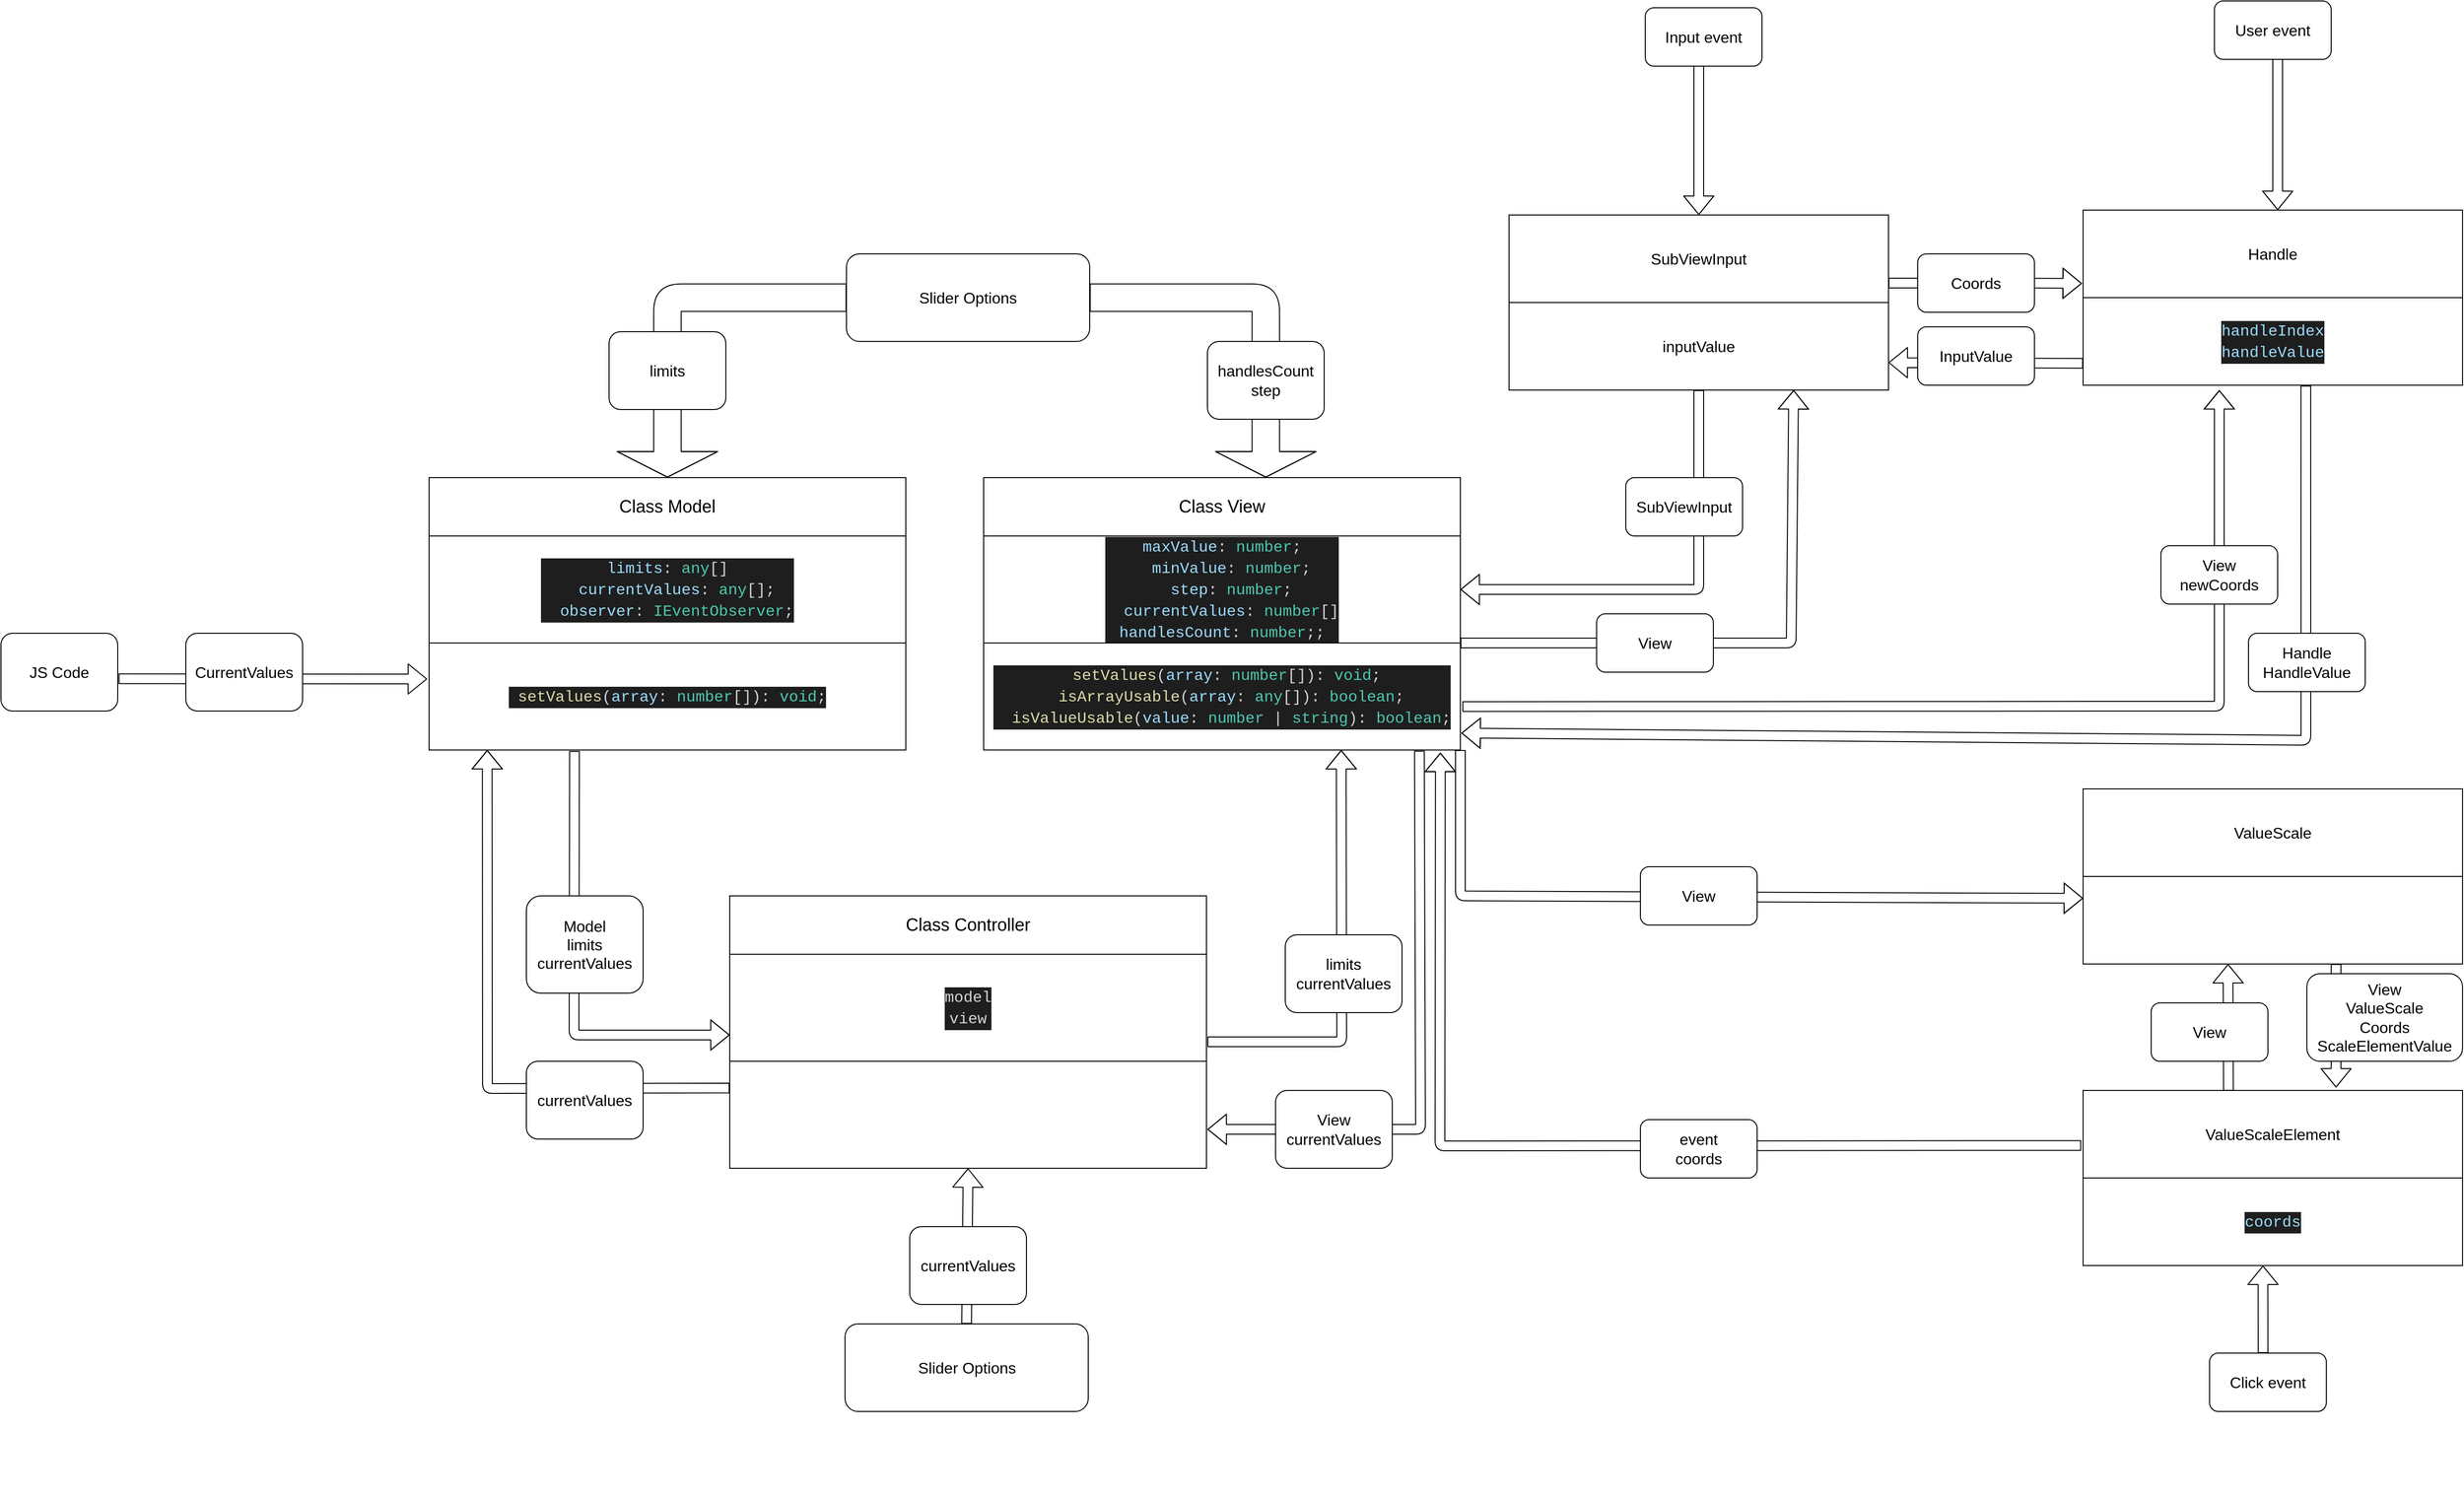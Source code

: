 <mxfile version="13.9.7" type="github">
  <diagram id="5wQzYxydKEOC3ahy65lJ" name="Page-1">
    <mxGraphModel dx="2952" dy="1886" grid="1" gridSize="10" guides="1" tooltips="1" connect="1" arrows="1" fold="1" page="1" pageScale="1" pageWidth="1169" pageHeight="827" math="0" shadow="0">
      <root>
        <mxCell id="0" />
        <mxCell id="1" parent="0" />
        <mxCell id="sjDXP3Ap3wnKVjKPCmEn-9" value="" style="group" parent="1" vertex="1" connectable="0">
          <mxGeometry x="30" y="40" width="490" height="280" as="geometry" />
        </mxCell>
        <mxCell id="sjDXP3Ap3wnKVjKPCmEn-6" value="&lt;font style=&quot;font-size: 18px&quot;&gt;Class Model&lt;/font&gt;" style="rounded=0;whiteSpace=wrap;html=1;" parent="sjDXP3Ap3wnKVjKPCmEn-9" vertex="1">
          <mxGeometry width="490" height="60" as="geometry" />
        </mxCell>
        <mxCell id="sjDXP3Ap3wnKVjKPCmEn-7" value="&lt;div style=&quot;color: rgb(212 , 212 , 212) ; background-color: rgb(30 , 30 , 30) ; font-family: &amp;#34;consolas&amp;#34; , &amp;#34;courier new&amp;#34; , monospace ; font-size: 16px ; line-height: 22px&quot;&gt;&lt;div&gt;&lt;span style=&quot;color: #9cdcfe&quot;&gt;limits&lt;/span&gt;:&amp;nbsp;&lt;span style=&quot;color: #4ec9b0&quot;&gt;any&lt;/span&gt;[]&lt;/div&gt;&lt;div&gt;&amp;nbsp;&amp;nbsp;&lt;span style=&quot;color: #9cdcfe&quot;&gt;currentValues&lt;/span&gt;:&amp;nbsp;&lt;span style=&quot;color: #4ec9b0&quot;&gt;any&lt;/span&gt;[];&lt;/div&gt;&lt;div&gt;&amp;nbsp;&amp;nbsp;&lt;span style=&quot;color: #9cdcfe&quot;&gt;observer&lt;/span&gt;:&amp;nbsp;&lt;span style=&quot;color: #4ec9b0&quot;&gt;IEventObserver&lt;/span&gt;;&lt;/div&gt;&lt;/div&gt;" style="rounded=0;whiteSpace=wrap;html=1;" parent="sjDXP3Ap3wnKVjKPCmEn-9" vertex="1">
          <mxGeometry y="60" width="490" height="110" as="geometry" />
        </mxCell>
        <mxCell id="sjDXP3Ap3wnKVjKPCmEn-8" value="&lt;div style=&quot;color: rgb(212 , 212 , 212) ; background-color: rgb(30 , 30 , 30) ; font-family: &amp;#34;consolas&amp;#34; , &amp;#34;courier new&amp;#34; , monospace ; font-size: 16px ; line-height: 22px&quot;&gt;&lt;div&gt;&amp;nbsp;&lt;span style=&quot;color: #dcdcaa&quot;&gt;setValues&lt;/span&gt;(&lt;span style=&quot;color: #9cdcfe&quot;&gt;array&lt;/span&gt;:&amp;nbsp;&lt;span style=&quot;color: #4ec9b0&quot;&gt;number&lt;/span&gt;[]):&amp;nbsp;&lt;span style=&quot;color: #4ec9b0&quot;&gt;void&lt;/span&gt;;&lt;/div&gt;&lt;/div&gt;" style="rounded=0;whiteSpace=wrap;html=1;" parent="sjDXP3Ap3wnKVjKPCmEn-9" vertex="1">
          <mxGeometry y="170" width="490" height="110" as="geometry" />
        </mxCell>
        <mxCell id="sjDXP3Ap3wnKVjKPCmEn-36" value="" style="group" parent="1" vertex="1" connectable="0">
          <mxGeometry x="600" y="40" width="490" height="280" as="geometry" />
        </mxCell>
        <mxCell id="sjDXP3Ap3wnKVjKPCmEn-10" value="&lt;font style=&quot;font-size: 18px&quot;&gt;Class View&lt;/font&gt;" style="rounded=0;whiteSpace=wrap;html=1;" parent="sjDXP3Ap3wnKVjKPCmEn-36" vertex="1">
          <mxGeometry width="490" height="60" as="geometry" />
        </mxCell>
        <mxCell id="sjDXP3Ap3wnKVjKPCmEn-11" value="&lt;div style=&quot;color: rgb(212 , 212 , 212) ; background-color: rgb(30 , 30 , 30) ; font-family: &amp;#34;consolas&amp;#34; , &amp;#34;courier new&amp;#34; , monospace ; font-size: 16px ; line-height: 22px&quot;&gt;&lt;div style=&quot;font-family: &amp;#34;consolas&amp;#34; , &amp;#34;courier new&amp;#34; , monospace ; line-height: 22px&quot;&gt;&lt;div&gt;&lt;span style=&quot;color: #9cdcfe&quot;&gt;maxValue&lt;/span&gt;:&amp;nbsp;&lt;span style=&quot;color: #4ec9b0&quot;&gt;number&lt;/span&gt;;&lt;/div&gt;&lt;div&gt;&amp;nbsp;&amp;nbsp;&lt;span style=&quot;color: #9cdcfe&quot;&gt;minValue&lt;/span&gt;:&amp;nbsp;&lt;span style=&quot;color: #4ec9b0&quot;&gt;number&lt;/span&gt;;&lt;/div&gt;&lt;div&gt;&amp;nbsp;&amp;nbsp;&lt;span style=&quot;color: #9cdcfe&quot;&gt;step&lt;/span&gt;:&amp;nbsp;&lt;span style=&quot;color: #4ec9b0&quot;&gt;number&lt;/span&gt;;&lt;/div&gt;&lt;div&gt;&amp;nbsp;&amp;nbsp;&lt;span style=&quot;color: #9cdcfe&quot;&gt;currentValues&lt;/span&gt;:&amp;nbsp;&lt;span style=&quot;color: #4ec9b0&quot;&gt;number&lt;/span&gt;[]&lt;/div&gt;&lt;div&gt;&lt;span style=&quot;color: rgb(156 , 220 , 254)&quot;&gt;handlesCount&lt;/span&gt;&lt;span&gt;:&amp;nbsp;&lt;/span&gt;&lt;span style=&quot;color: rgb(78 , 201 , 176)&quot;&gt;number&lt;/span&gt;&lt;span&gt;;&lt;/span&gt;;&lt;/div&gt;&lt;/div&gt;&lt;/div&gt;" style="rounded=0;whiteSpace=wrap;html=1;" parent="sjDXP3Ap3wnKVjKPCmEn-36" vertex="1">
          <mxGeometry y="60" width="490" height="110" as="geometry" />
        </mxCell>
        <mxCell id="sjDXP3Ap3wnKVjKPCmEn-12" value="&lt;div style=&quot;color: rgb(212 , 212 , 212) ; background-color: rgb(30 , 30 , 30) ; font-family: &amp;#34;consolas&amp;#34; , &amp;#34;courier new&amp;#34; , monospace ; font-size: 16px ; line-height: 22px&quot;&gt;&lt;div&gt;&amp;nbsp;&lt;span style=&quot;color: #dcdcaa&quot;&gt;setValues&lt;/span&gt;(&lt;span style=&quot;color: #9cdcfe&quot;&gt;array&lt;/span&gt;:&amp;nbsp;&lt;span style=&quot;color: #4ec9b0&quot;&gt;number&lt;/span&gt;[]):&amp;nbsp;&lt;span style=&quot;color: #4ec9b0&quot;&gt;void&lt;/span&gt;;&lt;/div&gt;&lt;div&gt;&amp;nbsp;&amp;nbsp;&lt;span style=&quot;color: #dcdcaa&quot;&gt;isArrayUsable&lt;/span&gt;(&lt;span style=&quot;color: #9cdcfe&quot;&gt;array&lt;/span&gt;:&amp;nbsp;&lt;span style=&quot;color: #4ec9b0&quot;&gt;any&lt;/span&gt;[]):&amp;nbsp;&lt;span style=&quot;color: #4ec9b0&quot;&gt;boolean&lt;/span&gt;;&lt;/div&gt;&lt;div&gt;&amp;nbsp;&amp;nbsp;&lt;span style=&quot;color: #dcdcaa&quot;&gt;isValueUsable&lt;/span&gt;(&lt;span style=&quot;color: #9cdcfe&quot;&gt;value&lt;/span&gt;:&amp;nbsp;&lt;span style=&quot;color: #4ec9b0&quot;&gt;number&lt;/span&gt;&amp;nbsp;|&amp;nbsp;&lt;span style=&quot;color: #4ec9b0&quot;&gt;string&lt;/span&gt;):&amp;nbsp;&lt;span style=&quot;color: #4ec9b0&quot;&gt;boolean&lt;/span&gt;;&lt;/div&gt;&lt;/div&gt;" style="rounded=0;whiteSpace=wrap;html=1;" parent="sjDXP3Ap3wnKVjKPCmEn-36" vertex="1">
          <mxGeometry y="170" width="490" height="110" as="geometry" />
        </mxCell>
        <mxCell id="sjDXP3Ap3wnKVjKPCmEn-37" value="" style="group" parent="1" vertex="1" connectable="0">
          <mxGeometry x="339" y="470" width="490" height="280" as="geometry" />
        </mxCell>
        <mxCell id="sjDXP3Ap3wnKVjKPCmEn-38" value="&lt;font style=&quot;font-size: 18px&quot;&gt;Class Controller&lt;/font&gt;" style="rounded=0;whiteSpace=wrap;html=1;" parent="sjDXP3Ap3wnKVjKPCmEn-37" vertex="1">
          <mxGeometry width="490" height="60" as="geometry" />
        </mxCell>
        <mxCell id="sjDXP3Ap3wnKVjKPCmEn-39" value="&lt;div style=&quot;color: rgb(212 , 212 , 212) ; background-color: rgb(30 , 30 , 30) ; font-family: &amp;#34;consolas&amp;#34; , &amp;#34;courier new&amp;#34; , monospace ; font-size: 16px ; line-height: 22px&quot;&gt;&lt;div style=&quot;font-family: &amp;#34;consolas&amp;#34; , &amp;#34;courier new&amp;#34; , monospace ; line-height: 22px&quot;&gt;model&lt;/div&gt;&lt;div style=&quot;font-family: &amp;#34;consolas&amp;#34; , &amp;#34;courier new&amp;#34; , monospace ; line-height: 22px&quot;&gt;view&lt;/div&gt;&lt;/div&gt;" style="rounded=0;whiteSpace=wrap;html=1;" parent="sjDXP3Ap3wnKVjKPCmEn-37" vertex="1">
          <mxGeometry y="60" width="490" height="110" as="geometry" />
        </mxCell>
        <mxCell id="sjDXP3Ap3wnKVjKPCmEn-40" value="&lt;div style=&quot;color: rgb(212 , 212 , 212) ; background-color: rgb(30 , 30 , 30) ; font-family: &amp;#34;consolas&amp;#34; , &amp;#34;courier new&amp;#34; , monospace ; font-size: 16px ; line-height: 22px&quot;&gt;&lt;br&gt;&lt;/div&gt;" style="rounded=0;whiteSpace=wrap;html=1;" parent="sjDXP3Ap3wnKVjKPCmEn-37" vertex="1">
          <mxGeometry y="170" width="490" height="110" as="geometry" />
        </mxCell>
        <mxCell id="sjDXP3Ap3wnKVjKPCmEn-21" value="Slider Options" style="rounded=1;whiteSpace=wrap;html=1;fontSize=16;" parent="1" vertex="1">
          <mxGeometry x="459" y="-190" width="250" height="90" as="geometry" />
        </mxCell>
        <mxCell id="sjDXP3Ap3wnKVjKPCmEn-22" value="" style="shape=flexArrow;endArrow=classic;html=1;fontSize=16;exitX=0;exitY=0.5;exitDx=0;exitDy=0;endWidth=74.118;endSize=8.424;width=28.235;" parent="1" source="sjDXP3Ap3wnKVjKPCmEn-21" target="sjDXP3Ap3wnKVjKPCmEn-6" edge="1">
          <mxGeometry x="280" y="-40" width="50" height="50" as="geometry">
            <mxPoint x="345" y="30" as="sourcePoint" />
            <mxPoint x="275" y="-20" as="targetPoint" />
            <Array as="points">
              <mxPoint x="275" y="-145" />
            </Array>
          </mxGeometry>
        </mxCell>
        <mxCell id="sjDXP3Ap3wnKVjKPCmEn-23" value="limits" style="rounded=1;whiteSpace=wrap;html=1;fontSize=16;" parent="1" vertex="1">
          <mxGeometry x="215" y="-110" width="120" height="80" as="geometry" />
        </mxCell>
        <mxCell id="sjDXP3Ap3wnKVjKPCmEn-26" value="" style="shape=flexArrow;endArrow=classic;html=1;fontSize=16;exitX=1;exitY=0.5;exitDx=0;exitDy=0;endWidth=74.118;endSize=8.424;width=28.235;" parent="1" source="sjDXP3Ap3wnKVjKPCmEn-21" edge="1">
          <mxGeometry x="280" y="-40" width="50" height="50" as="geometry">
            <mxPoint x="1029.88" y="5.0" as="sourcePoint" />
            <mxPoint x="890" y="40" as="targetPoint" />
            <Array as="points">
              <mxPoint x="890" y="-145" />
            </Array>
          </mxGeometry>
        </mxCell>
        <mxCell id="sjDXP3Ap3wnKVjKPCmEn-27" value="handlesCount&lt;br&gt;step" style="rounded=1;whiteSpace=wrap;html=1;fontSize=16;" parent="1" vertex="1">
          <mxGeometry x="830" y="-100" width="120" height="80" as="geometry" />
        </mxCell>
        <mxCell id="sjDXP3Ap3wnKVjKPCmEn-30" value="" style="group" parent="1" vertex="1" connectable="0">
          <mxGeometry x="262.5" y="910" width="675" height="179" as="geometry" />
        </mxCell>
        <mxCell id="sjDXP3Ap3wnKVjKPCmEn-31" value="Slider Options" style="rounded=1;whiteSpace=wrap;html=1;fontSize=16;" parent="sjDXP3Ap3wnKVjKPCmEn-30" vertex="1">
          <mxGeometry x="195" width="250" height="90" as="geometry" />
        </mxCell>
        <mxCell id="sjDXP3Ap3wnKVjKPCmEn-41" value="" style="shape=flexArrow;endArrow=classic;html=1;fontSize=16;entryX=0.5;entryY=1;entryDx=0;entryDy=0;exitX=0.5;exitY=0;exitDx=0;exitDy=0;" parent="1" source="sjDXP3Ap3wnKVjKPCmEn-31" target="sjDXP3Ap3wnKVjKPCmEn-40" edge="1">
          <mxGeometry width="50" height="50" relative="1" as="geometry">
            <mxPoint x="610" y="880" as="sourcePoint" />
            <mxPoint x="660" y="830" as="targetPoint" />
          </mxGeometry>
        </mxCell>
        <mxCell id="sjDXP3Ap3wnKVjKPCmEn-33" value="currentValues" style="rounded=1;whiteSpace=wrap;html=1;fontSize=16;" parent="1" vertex="1">
          <mxGeometry x="524" y="810" width="120" height="80" as="geometry" />
        </mxCell>
        <mxCell id="sjDXP3Ap3wnKVjKPCmEn-44" value="" style="shape=flexArrow;endArrow=classic;html=1;fontSize=16;exitX=0.305;exitY=1.009;exitDx=0;exitDy=0;exitPerimeter=0;" parent="1" source="sjDXP3Ap3wnKVjKPCmEn-8" edge="1">
          <mxGeometry width="50" height="50" relative="1" as="geometry">
            <mxPoint x="610" y="500" as="sourcePoint" />
            <mxPoint x="339" y="613" as="targetPoint" />
            <Array as="points">
              <mxPoint x="179" y="613" />
            </Array>
          </mxGeometry>
        </mxCell>
        <mxCell id="sjDXP3Ap3wnKVjKPCmEn-45" value="Model&lt;br&gt;limits&lt;br&gt;currentValues" style="rounded=1;whiteSpace=wrap;html=1;fontSize=16;" parent="1" vertex="1">
          <mxGeometry x="130" y="470" width="120" height="100" as="geometry" />
        </mxCell>
        <mxCell id="sjDXP3Ap3wnKVjKPCmEn-46" value="" style="shape=flexArrow;endArrow=classic;html=1;fontSize=16;exitX=0;exitY=0.25;exitDx=0;exitDy=0;entryX=0.122;entryY=1;entryDx=0;entryDy=0;entryPerimeter=0;" parent="1" source="sjDXP3Ap3wnKVjKPCmEn-40" target="sjDXP3Ap3wnKVjKPCmEn-8" edge="1">
          <mxGeometry width="50" height="50" relative="1" as="geometry">
            <mxPoint x="50" y="630" as="sourcePoint" />
            <mxPoint x="100" y="580" as="targetPoint" />
            <Array as="points">
              <mxPoint x="90" y="668" />
            </Array>
          </mxGeometry>
        </mxCell>
        <mxCell id="sjDXP3Ap3wnKVjKPCmEn-47" value="" style="shape=flexArrow;endArrow=classic;html=1;fontSize=16;entryX=0.75;entryY=1;entryDx=0;entryDy=0;" parent="1" target="sjDXP3Ap3wnKVjKPCmEn-12" edge="1">
          <mxGeometry width="50" height="50" relative="1" as="geometry">
            <mxPoint x="830" y="620" as="sourcePoint" />
            <mxPoint x="890" y="570" as="targetPoint" />
            <Array as="points">
              <mxPoint x="968" y="620" />
            </Array>
          </mxGeometry>
        </mxCell>
        <mxCell id="sjDXP3Ap3wnKVjKPCmEn-48" value="limits&lt;br&gt;currentValues" style="rounded=1;whiteSpace=wrap;html=1;fontSize=16;" parent="1" vertex="1">
          <mxGeometry x="910" y="510" width="120" height="80" as="geometry" />
        </mxCell>
        <mxCell id="sjDXP3Ap3wnKVjKPCmEn-49" value="currentValues" style="rounded=1;whiteSpace=wrap;html=1;fontSize=16;" parent="1" vertex="1">
          <mxGeometry x="130" y="640" width="120" height="80" as="geometry" />
        </mxCell>
        <mxCell id="sjDXP3Ap3wnKVjKPCmEn-52" value="" style="shape=flexArrow;endArrow=classic;html=1;fontSize=16;" parent="1" target="sjDXP3Ap3wnKVjKPCmEn-51" edge="1">
          <mxGeometry width="50" height="50" relative="1" as="geometry">
            <mxPoint x="1335" y="-390" as="sourcePoint" />
            <mxPoint x="1230" y="-80" as="targetPoint" />
          </mxGeometry>
        </mxCell>
        <mxCell id="sjDXP3Ap3wnKVjKPCmEn-53" value="Input event" style="rounded=1;whiteSpace=wrap;html=1;fontSize=16;" parent="1" vertex="1">
          <mxGeometry x="1280" y="-443" width="120" height="60" as="geometry" />
        </mxCell>
        <mxCell id="sjDXP3Ap3wnKVjKPCmEn-55" value="" style="shape=flexArrow;endArrow=classic;html=1;fontSize=16;entryX=1;entryY=0.5;entryDx=0;entryDy=0;" parent="1" source="sjDXP3Ap3wnKVjKPCmEn-54" target="sjDXP3Ap3wnKVjKPCmEn-11" edge="1">
          <mxGeometry width="50" height="50" relative="1" as="geometry">
            <mxPoint x="1180" y="-30" as="sourcePoint" />
            <mxPoint x="1230" y="-80" as="targetPoint" />
            <Array as="points">
              <mxPoint x="1335" y="155" />
            </Array>
          </mxGeometry>
        </mxCell>
        <mxCell id="sjDXP3Ap3wnKVjKPCmEn-56" value="" style="group" parent="1" vertex="1" connectable="0">
          <mxGeometry x="1140" y="-230" width="390" height="180" as="geometry" />
        </mxCell>
        <mxCell id="sjDXP3Ap3wnKVjKPCmEn-51" value="SubViewInput" style="rounded=0;whiteSpace=wrap;html=1;fontSize=16;" parent="sjDXP3Ap3wnKVjKPCmEn-56" vertex="1">
          <mxGeometry width="390" height="90" as="geometry" />
        </mxCell>
        <mxCell id="sjDXP3Ap3wnKVjKPCmEn-54" value="inputValue" style="rounded=0;whiteSpace=wrap;html=1;fontSize=16;" parent="sjDXP3Ap3wnKVjKPCmEn-56" vertex="1">
          <mxGeometry y="90" width="390" height="90" as="geometry" />
        </mxCell>
        <mxCell id="sjDXP3Ap3wnKVjKPCmEn-57" value="SubViewInput" style="rounded=1;whiteSpace=wrap;html=1;fontSize=16;" parent="1" vertex="1">
          <mxGeometry x="1260" y="40" width="120" height="60" as="geometry" />
        </mxCell>
        <mxCell id="6tYAR01G5xGM3bpXYtFP-1" value="" style="shape=flexArrow;endArrow=classic;html=1;exitX=1;exitY=0;exitDx=0;exitDy=0;entryX=0.75;entryY=1;entryDx=0;entryDy=0;" edge="1" parent="1" source="sjDXP3Ap3wnKVjKPCmEn-12" target="sjDXP3Ap3wnKVjKPCmEn-54">
          <mxGeometry width="50" height="50" relative="1" as="geometry">
            <mxPoint x="1220" y="100" as="sourcePoint" />
            <mxPoint x="1270" y="50" as="targetPoint" />
            <Array as="points">
              <mxPoint x="1430" y="210" />
            </Array>
          </mxGeometry>
        </mxCell>
        <mxCell id="6tYAR01G5xGM3bpXYtFP-2" value="View" style="rounded=1;whiteSpace=wrap;html=1;fontSize=16;" vertex="1" parent="1">
          <mxGeometry x="1230" y="180" width="120" height="60" as="geometry" />
        </mxCell>
        <mxCell id="6tYAR01G5xGM3bpXYtFP-3" value="" style="group" vertex="1" connectable="0" parent="1">
          <mxGeometry x="1730" y="-235" width="390" height="180" as="geometry" />
        </mxCell>
        <mxCell id="6tYAR01G5xGM3bpXYtFP-4" value="Handle" style="rounded=0;whiteSpace=wrap;html=1;fontSize=16;" vertex="1" parent="6tYAR01G5xGM3bpXYtFP-3">
          <mxGeometry width="390" height="90" as="geometry" />
        </mxCell>
        <mxCell id="6tYAR01G5xGM3bpXYtFP-5" value="&lt;div style=&quot;color: rgb(212 , 212 , 212) ; background-color: rgb(30 , 30 , 30) ; font-family: &amp;#34;consolas&amp;#34; , &amp;#34;courier new&amp;#34; , monospace ; line-height: 22px&quot;&gt;&lt;span style=&quot;color: #9cdcfe&quot;&gt;handleIndex&lt;/span&gt;&lt;/div&gt;&lt;div style=&quot;color: rgb(212 , 212 , 212) ; background-color: rgb(30 , 30 , 30) ; font-family: &amp;#34;consolas&amp;#34; , &amp;#34;courier new&amp;#34; , monospace ; line-height: 22px&quot;&gt;&lt;div style=&quot;font-family: &amp;#34;consolas&amp;#34; , &amp;#34;courier new&amp;#34; , monospace ; line-height: 22px&quot;&gt;&lt;span style=&quot;color: #9cdcfe&quot;&gt;handleValue&lt;/span&gt;&lt;/div&gt;&lt;/div&gt;" style="rounded=0;whiteSpace=wrap;html=1;fontSize=16;" vertex="1" parent="6tYAR01G5xGM3bpXYtFP-3">
          <mxGeometry y="90" width="390" height="90" as="geometry" />
        </mxCell>
        <mxCell id="6tYAR01G5xGM3bpXYtFP-6" value="" style="shape=flexArrow;endArrow=classic;html=1;entryX=-0.003;entryY=0.837;entryDx=0;entryDy=0;entryPerimeter=0;" edge="1" parent="1" target="6tYAR01G5xGM3bpXYtFP-4">
          <mxGeometry width="50" height="50" relative="1" as="geometry">
            <mxPoint x="1530" y="-160" as="sourcePoint" />
            <mxPoint x="1760" y="-130" as="targetPoint" />
            <Array as="points">
              <mxPoint x="1650" y="-160" />
            </Array>
          </mxGeometry>
        </mxCell>
        <mxCell id="6tYAR01G5xGM3bpXYtFP-7" value="Coords" style="rounded=1;whiteSpace=wrap;html=1;fontSize=16;" vertex="1" parent="1">
          <mxGeometry x="1560" y="-190" width="120" height="60" as="geometry" />
        </mxCell>
        <mxCell id="6tYAR01G5xGM3bpXYtFP-8" value="" style="shape=flexArrow;endArrow=classic;html=1;entryX=1;entryY=0.686;entryDx=0;entryDy=0;entryPerimeter=0;exitX=0;exitY=0.75;exitDx=0;exitDy=0;" edge="1" parent="1" source="6tYAR01G5xGM3bpXYtFP-5" target="sjDXP3Ap3wnKVjKPCmEn-54">
          <mxGeometry width="50" height="50" relative="1" as="geometry">
            <mxPoint x="1710" y="-80" as="sourcePoint" />
            <mxPoint x="1760" y="-130" as="targetPoint" />
          </mxGeometry>
        </mxCell>
        <mxCell id="6tYAR01G5xGM3bpXYtFP-9" value="InputValue" style="rounded=1;whiteSpace=wrap;html=1;fontSize=16;" vertex="1" parent="1">
          <mxGeometry x="1560" y="-115" width="120" height="60" as="geometry" />
        </mxCell>
        <mxCell id="6tYAR01G5xGM3bpXYtFP-10" value="" style="shape=flexArrow;endArrow=classic;html=1;exitX=1.004;exitY=0.594;exitDx=0;exitDy=0;exitPerimeter=0;" edge="1" parent="1" source="sjDXP3Ap3wnKVjKPCmEn-12">
          <mxGeometry width="50" height="50" relative="1" as="geometry">
            <mxPoint x="1390" y="180" as="sourcePoint" />
            <mxPoint x="1870" y="-50" as="targetPoint" />
            <Array as="points">
              <mxPoint x="1870" y="275" />
            </Array>
          </mxGeometry>
        </mxCell>
        <mxCell id="6tYAR01G5xGM3bpXYtFP-11" value="" style="shape=flexArrow;endArrow=classic;html=1;entryX=1.002;entryY=0.842;entryDx=0;entryDy=0;entryPerimeter=0;exitX=0.587;exitY=1.004;exitDx=0;exitDy=0;exitPerimeter=0;" edge="1" parent="1" source="6tYAR01G5xGM3bpXYtFP-5" target="sjDXP3Ap3wnKVjKPCmEn-12">
          <mxGeometry width="50" height="50" relative="1" as="geometry">
            <mxPoint x="1110" y="380" as="sourcePoint" />
            <mxPoint x="1160" y="330" as="targetPoint" />
            <Array as="points">
              <mxPoint x="1959" y="310" />
            </Array>
          </mxGeometry>
        </mxCell>
        <mxCell id="6tYAR01G5xGM3bpXYtFP-12" value="Handle&lt;br&gt;HandleValue" style="rounded=1;whiteSpace=wrap;html=1;fontSize=16;" vertex="1" parent="1">
          <mxGeometry x="1900" y="200" width="120" height="60" as="geometry" />
        </mxCell>
        <mxCell id="6tYAR01G5xGM3bpXYtFP-13" value="View&lt;br&gt;newCoords" style="rounded=1;whiteSpace=wrap;html=1;fontSize=16;" vertex="1" parent="1">
          <mxGeometry x="1810" y="110" width="120" height="60" as="geometry" />
        </mxCell>
        <mxCell id="6tYAR01G5xGM3bpXYtFP-14" value="" style="shape=flexArrow;endArrow=classic;html=1;fontSize=16;" edge="1" parent="1">
          <mxGeometry width="50" height="50" relative="1" as="geometry">
            <mxPoint x="1930" y="-395" as="sourcePoint" />
            <mxPoint x="1930" y="-235" as="targetPoint" />
          </mxGeometry>
        </mxCell>
        <mxCell id="6tYAR01G5xGM3bpXYtFP-15" value="User event" style="rounded=1;whiteSpace=wrap;html=1;fontSize=16;" vertex="1" parent="1">
          <mxGeometry x="1865" y="-450" width="120" height="60" as="geometry" />
        </mxCell>
        <mxCell id="6tYAR01G5xGM3bpXYtFP-16" value="" style="shape=flexArrow;endArrow=classic;html=1;exitX=0.914;exitY=1.007;exitDx=0;exitDy=0;exitPerimeter=0;" edge="1" parent="1" source="sjDXP3Ap3wnKVjKPCmEn-12">
          <mxGeometry width="50" height="50" relative="1" as="geometry">
            <mxPoint x="490" y="520" as="sourcePoint" />
            <mxPoint x="830" y="710" as="targetPoint" />
            <Array as="points">
              <mxPoint x="1049" y="710" />
            </Array>
          </mxGeometry>
        </mxCell>
        <mxCell id="6tYAR01G5xGM3bpXYtFP-17" value="View&lt;br&gt;currentValues" style="rounded=1;whiteSpace=wrap;html=1;fontSize=16;" vertex="1" parent="1">
          <mxGeometry x="900" y="670" width="120" height="80" as="geometry" />
        </mxCell>
        <mxCell id="6tYAR01G5xGM3bpXYtFP-18" value="" style="group" vertex="1" connectable="0" parent="1">
          <mxGeometry x="1730" y="360" width="390" height="180" as="geometry" />
        </mxCell>
        <mxCell id="6tYAR01G5xGM3bpXYtFP-19" value="ValueScale" style="rounded=0;whiteSpace=wrap;html=1;fontSize=16;" vertex="1" parent="6tYAR01G5xGM3bpXYtFP-18">
          <mxGeometry width="390" height="90" as="geometry" />
        </mxCell>
        <mxCell id="6tYAR01G5xGM3bpXYtFP-20" value="&lt;div style=&quot;color: rgb(212 , 212 , 212) ; background-color: rgb(30 , 30 , 30) ; font-family: &amp;#34;consolas&amp;#34; , &amp;#34;courier new&amp;#34; , monospace ; line-height: 22px&quot;&gt;&lt;br&gt;&lt;/div&gt;" style="rounded=0;whiteSpace=wrap;html=1;fontSize=16;" vertex="1" parent="6tYAR01G5xGM3bpXYtFP-18">
          <mxGeometry y="90" width="390" height="90" as="geometry" />
        </mxCell>
        <mxCell id="6tYAR01G5xGM3bpXYtFP-21" value="" style="shape=flexArrow;endArrow=classic;html=1;entryX=0;entryY=0.25;entryDx=0;entryDy=0;exitX=1;exitY=1;exitDx=0;exitDy=0;" edge="1" parent="1" source="sjDXP3Ap3wnKVjKPCmEn-12" target="6tYAR01G5xGM3bpXYtFP-20">
          <mxGeometry width="50" height="50" relative="1" as="geometry">
            <mxPoint x="1360" y="230" as="sourcePoint" />
            <mxPoint x="1410" y="180" as="targetPoint" />
            <Array as="points">
              <mxPoint x="1090" y="470" />
            </Array>
          </mxGeometry>
        </mxCell>
        <mxCell id="6tYAR01G5xGM3bpXYtFP-22" value="View" style="rounded=1;whiteSpace=wrap;html=1;fontSize=16;" vertex="1" parent="1">
          <mxGeometry x="1275" y="440" width="120" height="60" as="geometry" />
        </mxCell>
        <mxCell id="6tYAR01G5xGM3bpXYtFP-24" value="" style="group" vertex="1" connectable="0" parent="1">
          <mxGeometry x="1730" y="670" width="390" height="180" as="geometry" />
        </mxCell>
        <mxCell id="6tYAR01G5xGM3bpXYtFP-25" value="ValueScaleElement" style="rounded=0;whiteSpace=wrap;html=1;fontSize=16;" vertex="1" parent="6tYAR01G5xGM3bpXYtFP-24">
          <mxGeometry width="390" height="90" as="geometry" />
        </mxCell>
        <mxCell id="6tYAR01G5xGM3bpXYtFP-26" value="&lt;div style=&quot;background-color: rgb(30 , 30 , 30) ; font-family: &amp;#34;consolas&amp;#34; , &amp;#34;courier new&amp;#34; , monospace ; line-height: 22px&quot;&gt;&lt;font color=&quot;#9cdcfe&quot;&gt;coords&lt;/font&gt;&lt;/div&gt;" style="rounded=0;whiteSpace=wrap;html=1;fontSize=16;" vertex="1" parent="6tYAR01G5xGM3bpXYtFP-24">
          <mxGeometry y="90" width="390" height="90" as="geometry" />
        </mxCell>
        <mxCell id="6tYAR01G5xGM3bpXYtFP-27" value="" style="shape=flexArrow;endArrow=classic;html=1;exitX=0.383;exitY=0.004;exitDx=0;exitDy=0;exitPerimeter=0;entryX=0.382;entryY=1;entryDx=0;entryDy=0;entryPerimeter=0;" edge="1" parent="1" source="6tYAR01G5xGM3bpXYtFP-25" target="6tYAR01G5xGM3bpXYtFP-20">
          <mxGeometry width="50" height="50" relative="1" as="geometry">
            <mxPoint x="1770" y="620" as="sourcePoint" />
            <mxPoint x="1879" y="560" as="targetPoint" />
          </mxGeometry>
        </mxCell>
        <mxCell id="6tYAR01G5xGM3bpXYtFP-28" value="" style="shape=flexArrow;endArrow=classic;html=1;" edge="1" parent="1">
          <mxGeometry width="50" height="50" relative="1" as="geometry">
            <mxPoint x="1990" y="540" as="sourcePoint" />
            <mxPoint x="1990" y="667" as="targetPoint" />
          </mxGeometry>
        </mxCell>
        <mxCell id="6tYAR01G5xGM3bpXYtFP-29" value="View" style="rounded=1;whiteSpace=wrap;html=1;fontSize=16;" vertex="1" parent="1">
          <mxGeometry x="1800" y="580" width="120" height="60" as="geometry" />
        </mxCell>
        <mxCell id="6tYAR01G5xGM3bpXYtFP-30" value="View&lt;br&gt;ValueScale&lt;br&gt;Coords&lt;br&gt;ScaleElementValue" style="rounded=1;whiteSpace=wrap;html=1;fontSize=16;" vertex="1" parent="1">
          <mxGeometry x="1960" y="550" width="160" height="90" as="geometry" />
        </mxCell>
        <mxCell id="6tYAR01G5xGM3bpXYtFP-31" value="" style="shape=flexArrow;endArrow=classic;html=1;entryX=0.474;entryY=1;entryDx=0;entryDy=0;entryPerimeter=0;" edge="1" parent="1" target="6tYAR01G5xGM3bpXYtFP-26">
          <mxGeometry width="50" height="50" relative="1" as="geometry">
            <mxPoint x="1915" y="940" as="sourcePoint" />
            <mxPoint x="1920" y="930" as="targetPoint" />
          </mxGeometry>
        </mxCell>
        <mxCell id="6tYAR01G5xGM3bpXYtFP-33" value="Click event" style="rounded=1;whiteSpace=wrap;html=1;fontSize=16;" vertex="1" parent="1">
          <mxGeometry x="1860" y="940" width="120" height="60" as="geometry" />
        </mxCell>
        <mxCell id="6tYAR01G5xGM3bpXYtFP-34" value="" style="shape=flexArrow;endArrow=classic;html=1;exitX=-0.005;exitY=0.629;exitDx=0;exitDy=0;exitPerimeter=0;entryX=0.958;entryY=1.025;entryDx=0;entryDy=0;entryPerimeter=0;" edge="1" parent="1" source="6tYAR01G5xGM3bpXYtFP-25" target="sjDXP3Ap3wnKVjKPCmEn-12">
          <mxGeometry width="50" height="50" relative="1" as="geometry">
            <mxPoint x="1530" y="650" as="sourcePoint" />
            <mxPoint x="1580" y="600" as="targetPoint" />
            <Array as="points">
              <mxPoint x="1069" y="727" />
            </Array>
          </mxGeometry>
        </mxCell>
        <mxCell id="6tYAR01G5xGM3bpXYtFP-35" value="event&lt;br&gt;coords" style="rounded=1;whiteSpace=wrap;html=1;fontSize=16;" vertex="1" parent="1">
          <mxGeometry x="1275" y="700" width="120" height="60" as="geometry" />
        </mxCell>
        <mxCell id="6tYAR01G5xGM3bpXYtFP-36" value="" style="shape=flexArrow;endArrow=classic;html=1;exitX=1.007;exitY=0.585;exitDx=0;exitDy=0;exitPerimeter=0;" edge="1" parent="1" source="6tYAR01G5xGM3bpXYtFP-38">
          <mxGeometry width="50" height="50" relative="1" as="geometry">
            <mxPoint x="-170" y="254" as="sourcePoint" />
            <mxPoint x="28" y="247" as="targetPoint" />
          </mxGeometry>
        </mxCell>
        <mxCell id="6tYAR01G5xGM3bpXYtFP-38" value="JS Code" style="rounded=1;whiteSpace=wrap;html=1;fontSize=16;" vertex="1" parent="1">
          <mxGeometry x="-410" y="200" width="120" height="80" as="geometry" />
        </mxCell>
        <mxCell id="6tYAR01G5xGM3bpXYtFP-39" value="CurrentValues" style="rounded=1;whiteSpace=wrap;html=1;fontSize=16;" vertex="1" parent="1">
          <mxGeometry x="-220" y="200" width="120" height="80" as="geometry" />
        </mxCell>
      </root>
    </mxGraphModel>
  </diagram>
</mxfile>
